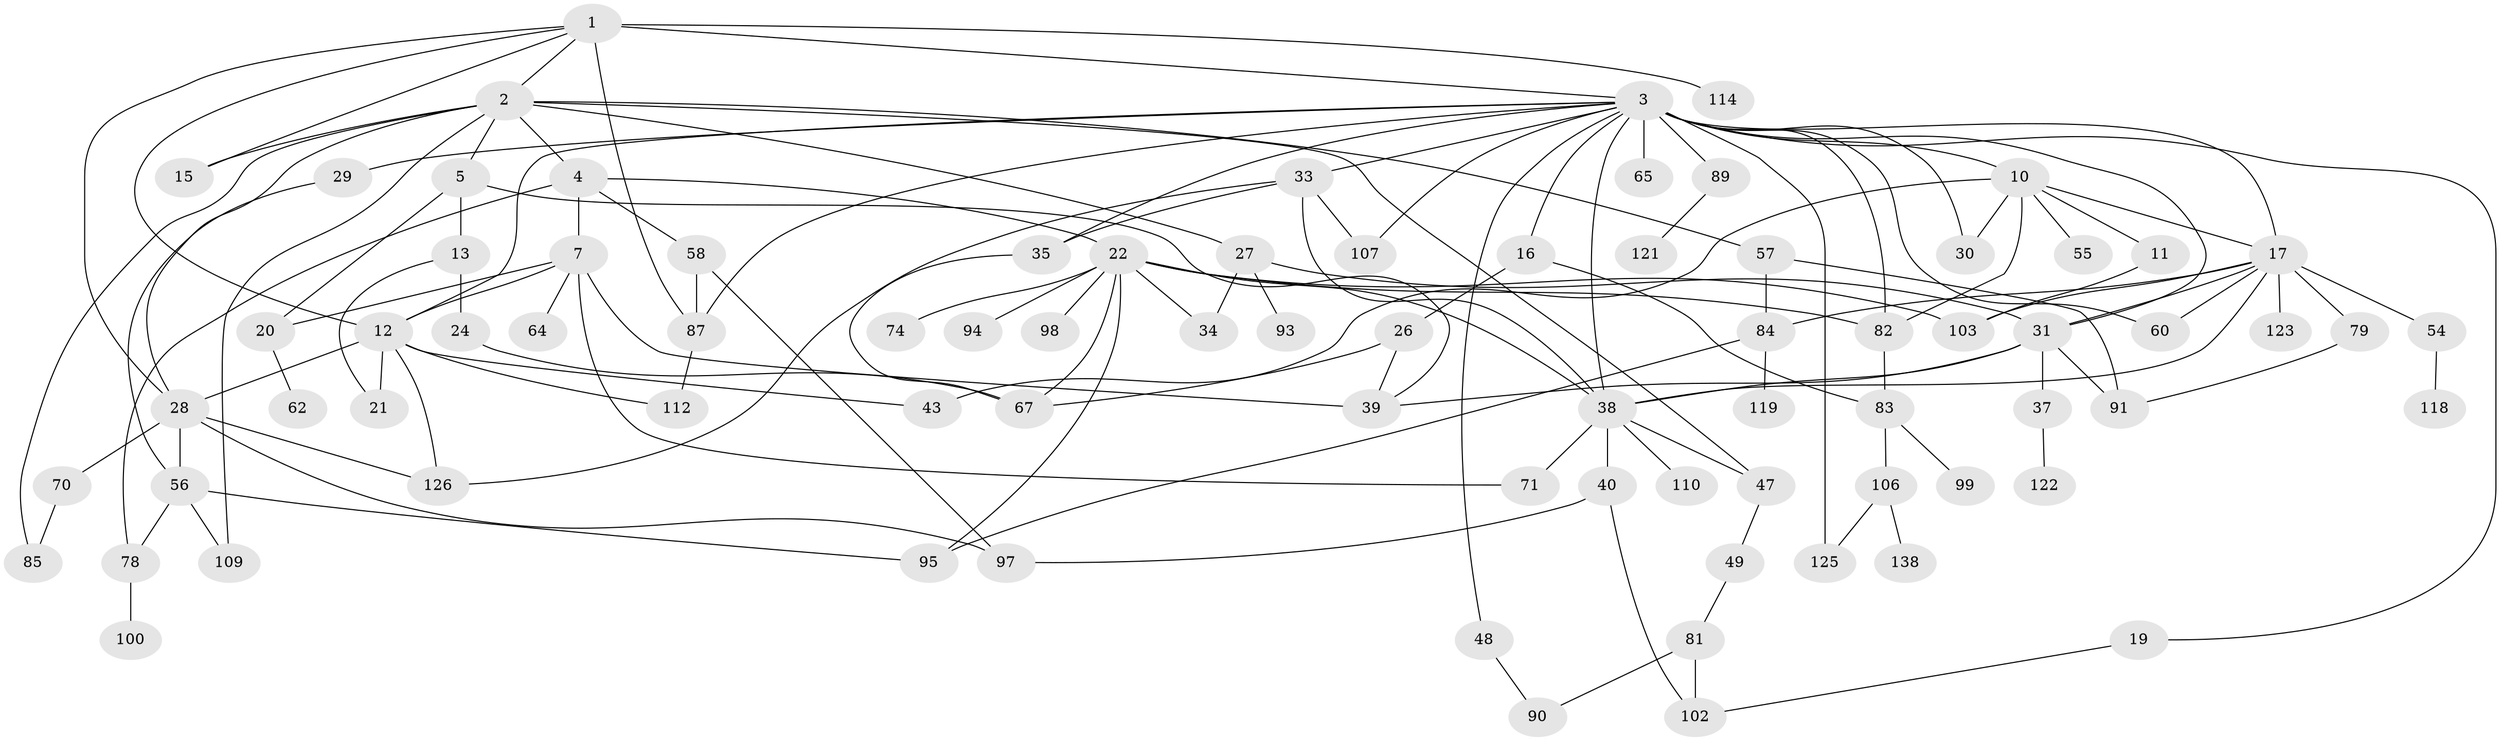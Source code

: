 // original degree distribution, {5: 0.06521739130434782, 10: 0.007246376811594203, 12: 0.007246376811594203, 4: 0.13043478260869565, 7: 0.007246376811594203, 3: 0.21739130434782608, 8: 0.014492753623188406, 2: 0.35507246376811596, 6: 0.021739130434782608, 1: 0.17391304347826086}
// Generated by graph-tools (version 1.1) at 2025/17/03/04/25 18:17:07]
// undirected, 82 vertices, 134 edges
graph export_dot {
graph [start="1"]
  node [color=gray90,style=filled];
  1 [super="+75+41"];
  2;
  3 [super="+9+59+6+14"];
  4 [super="+69"];
  5;
  7 [super="+23+61"];
  10 [super="+36+72"];
  11 [super="+86"];
  12 [super="+116+137+105"];
  13;
  15;
  16 [super="+135"];
  17 [super="+51+53+134"];
  19;
  20;
  21 [super="+88"];
  22 [super="+108+46"];
  24;
  26 [super="+133"];
  27;
  28 [super="+73+42"];
  29;
  30;
  31 [super="+32"];
  33 [super="+52"];
  34 [super="+77"];
  35 [super="+50"];
  37;
  38 [super="+44+66"];
  39 [super="+101"];
  40;
  43 [super="+92"];
  47;
  48;
  49;
  54;
  55;
  56 [super="+63"];
  57 [super="+104"];
  58;
  60;
  62 [super="+120"];
  64;
  65;
  67;
  70;
  71;
  74;
  78;
  79;
  81;
  82 [super="+117"];
  83;
  84;
  85;
  87;
  89;
  90;
  91;
  93;
  94;
  95 [super="+124"];
  97;
  98;
  99;
  100;
  102;
  103;
  106;
  107;
  109;
  110;
  112;
  114;
  118;
  119;
  121;
  122;
  123;
  125;
  126;
  138;
  1 -- 2;
  1 -- 3 [weight=2];
  1 -- 114;
  1 -- 12;
  1 -- 87;
  1 -- 15;
  1 -- 28;
  2 -- 4;
  2 -- 5;
  2 -- 15;
  2 -- 27;
  2 -- 28;
  2 -- 47;
  2 -- 57;
  2 -- 85;
  2 -- 109;
  3 -- 10 [weight=2];
  3 -- 16;
  3 -- 19;
  3 -- 35;
  3 -- 65 [weight=2];
  3 -- 17 [weight=2];
  3 -- 29;
  3 -- 30;
  3 -- 38;
  3 -- 107;
  3 -- 12;
  3 -- 48;
  3 -- 82;
  3 -- 87;
  3 -- 125;
  3 -- 31;
  3 -- 33;
  3 -- 89;
  3 -- 60;
  4 -- 7;
  4 -- 22;
  4 -- 58;
  4 -- 78;
  5 -- 13;
  5 -- 20;
  5 -- 39;
  7 -- 64;
  7 -- 20;
  7 -- 71;
  7 -- 12;
  7 -- 39;
  10 -- 11;
  10 -- 17;
  10 -- 43;
  10 -- 82;
  10 -- 30;
  10 -- 55;
  11 -- 103;
  12 -- 112;
  12 -- 28;
  12 -- 126;
  12 -- 43;
  12 -- 21 [weight=2];
  13 -- 21;
  13 -- 24;
  16 -- 26;
  16 -- 83;
  17 -- 54;
  17 -- 123;
  17 -- 103;
  17 -- 84;
  17 -- 38;
  17 -- 60;
  17 -- 79;
  17 -- 31;
  19 -- 102;
  20 -- 62;
  22 -- 67;
  22 -- 95;
  22 -- 98 [weight=2];
  22 -- 103;
  22 -- 82;
  22 -- 38;
  22 -- 94;
  22 -- 34;
  22 -- 74;
  24 -- 67;
  26 -- 39;
  26 -- 67;
  27 -- 34;
  27 -- 93;
  27 -- 31;
  28 -- 126;
  28 -- 97;
  28 -- 56;
  28 -- 70;
  29 -- 56;
  31 -- 37;
  31 -- 38;
  31 -- 91;
  31 -- 39;
  33 -- 35;
  33 -- 107;
  33 -- 126;
  33 -- 38;
  35 -- 67;
  37 -- 122;
  38 -- 40;
  38 -- 71;
  38 -- 110;
  38 -- 47;
  40 -- 102;
  40 -- 97;
  47 -- 49;
  48 -- 90;
  49 -- 81;
  54 -- 118;
  56 -- 109;
  56 -- 78;
  56 -- 95;
  57 -- 84;
  57 -- 91;
  58 -- 97;
  58 -- 87;
  70 -- 85;
  78 -- 100;
  79 -- 91;
  81 -- 90;
  81 -- 102;
  82 -- 83;
  83 -- 99;
  83 -- 106;
  84 -- 119;
  84 -- 95;
  87 -- 112;
  89 -- 121;
  106 -- 138;
  106 -- 125;
}
